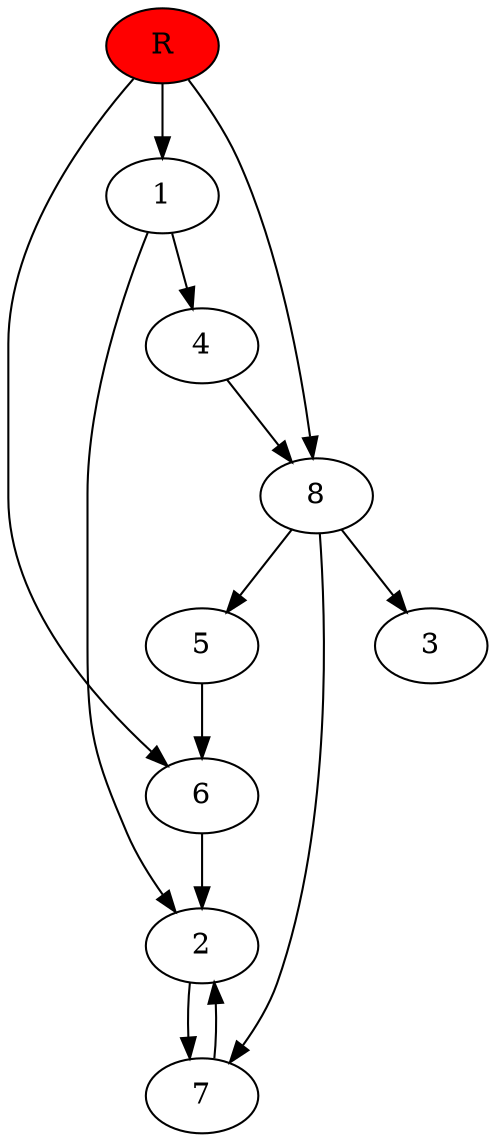 digraph prb65535 {
	1
	2
	3
	4
	5
	6
	7
	8
	R [fillcolor="#ff0000" style=filled]
	1 -> 2
	1 -> 4
	2 -> 7
	4 -> 8
	5 -> 6
	6 -> 2
	7 -> 2
	8 -> 3
	8 -> 5
	8 -> 7
	R -> 1
	R -> 6
	R -> 8
}
